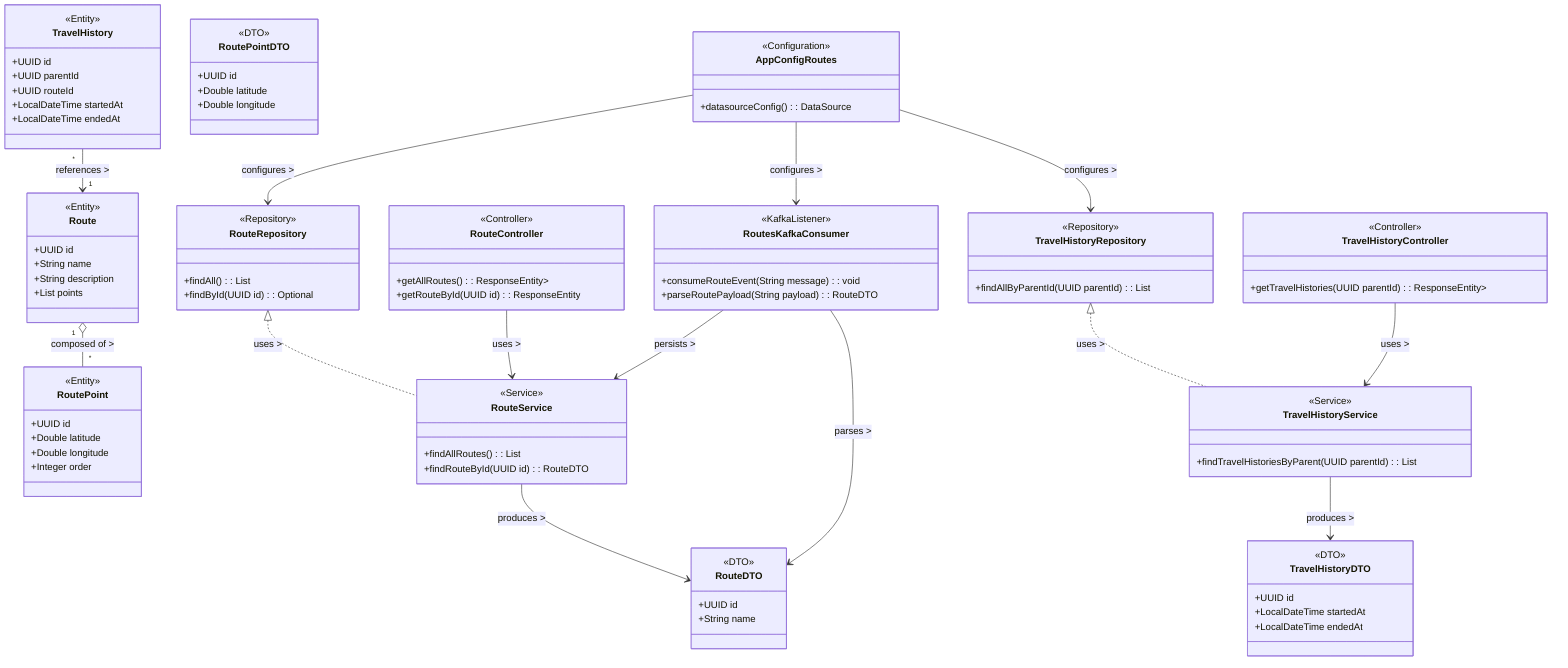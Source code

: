 classDiagram
%% ENTITIES
    class Route {
        <<Entity>>
        +UUID id
        +String name
        +String description
        +List<RoutePoint> points
    }

    class RoutePoint {
        <<Entity>>
        +UUID id
        +Double latitude
        +Double longitude
        +Integer order
    }

    class TravelHistory {
        <<Entity>>
        +UUID id
        +UUID parentId
        +UUID routeId
        +LocalDateTime startedAt
        +LocalDateTime endedAt
    }

%% DTOS
    class RouteDTO {
        <<DTO>>
        +UUID id
        +String name
    }

    class RoutePointDTO {
        <<DTO>>
        +UUID id
        +Double latitude
        +Double longitude
    }

    class TravelHistoryDTO {
        <<DTO>>
        +UUID id
        +LocalDateTime startedAt
        +LocalDateTime endedAt
    }

%% REPOSITORIES
    class RouteRepository {
        <<Repository>>
        +findAll(): List<Route>
        +findById(UUID id): Optional<Route>
    }

    class TravelHistoryRepository {
        <<Repository>>
        +findAllByParentId(UUID parentId): List<TravelHistory>
    }

%% SERVICES
    class RouteService {
        <<Service>>
        +findAllRoutes(): List<RouteDTO>
        +findRouteById(UUID id): RouteDTO
    }

    class TravelHistoryService {
        <<Service>>
        +findTravelHistoriesByParent(UUID parentId): List<TravelHistoryDTO>
    }

%% CONTROLLERS
    class RouteController {
        <<Controller>>
        +getAllRoutes(): ResponseEntity<List<RouteDTO>>
        +getRouteById(UUID id): ResponseEntity<RouteDTO>
    }

    class TravelHistoryController {
        <<Controller>>
        +getTravelHistories(UUID parentId): ResponseEntity<List<TravelHistoryDTO>>
    }

%% KAFKA CONSUMER
    class RoutesKafkaConsumer {
        <<KafkaListener>>
        +consumeRouteEvent(String message): void
        +parseRoutePayload(String payload): RouteDTO
    }

%% CONFIGURATION
    class AppConfigRoutes {
        <<Configuration>>
        +datasourceConfig(): DataSource
    }

%% RELATIONS

Route "1" o-- "*" RoutePoint : composed of >
TravelHistory "*" --> "1" Route : references >

RouteRepository <|.. RouteService : uses >
TravelHistoryRepository <|.. TravelHistoryService : uses >

RouteService --> RouteDTO : produces >
TravelHistoryService --> TravelHistoryDTO : produces >

RouteController --> RouteService : uses >
TravelHistoryController --> TravelHistoryService : uses >

RoutesKafkaConsumer --> RouteService : persists >
RoutesKafkaConsumer --> RouteDTO : parses >

AppConfigRoutes --> RouteRepository : configures >
AppConfigRoutes --> TravelHistoryRepository : configures >
AppConfigRoutes --> RoutesKafkaConsumer : configures >